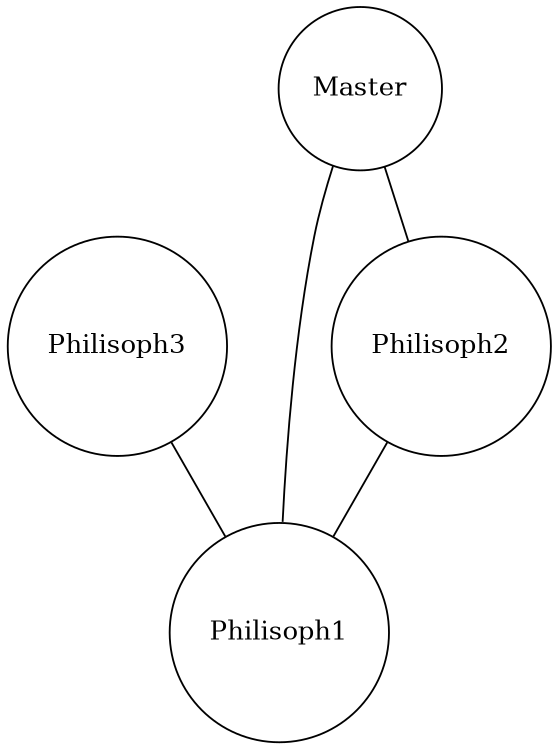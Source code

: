 graph ClusterNodes {
		graph [ dpi = 600 ]; 
		rankdir=UD;
		size="8,5";
		node [shape = circle];
	Philisoph3 -- Philisoph1
	Master -- Philisoph1
	Master -- Philisoph2
	Philisoph2 -- Philisoph1
	
}
